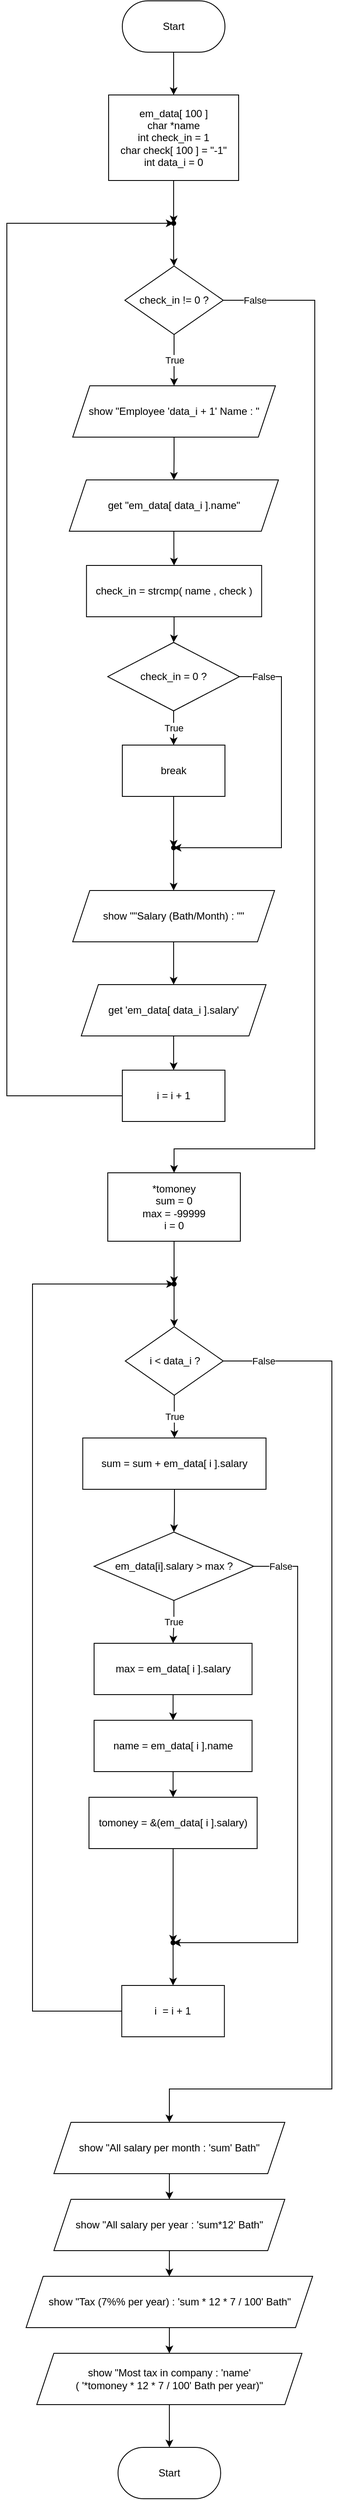 <mxfile version="20.2.3" type="device"><diagram id="T1BLQiW7_v3RXbEhnkTB" name="main"><mxGraphModel dx="702" dy="857" grid="1" gridSize="10" guides="1" tooltips="1" connect="1" arrows="1" fold="1" page="1" pageScale="1" pageWidth="850" pageHeight="1100" math="0" shadow="0"><root><mxCell id="0"/><mxCell id="1" parent="0"/><mxCell id="NczFS8kqhL8M3gYWkAL5-5" style="edgeStyle=orthogonalEdgeStyle;rounded=0;orthogonalLoop=1;jettySize=auto;html=1;entryX=0.5;entryY=0;entryDx=0;entryDy=0;" parent="1" source="NczFS8kqhL8M3gYWkAL5-1" target="NczFS8kqhL8M3gYWkAL5-4" edge="1"><mxGeometry relative="1" as="geometry"/></mxCell><mxCell id="NczFS8kqhL8M3gYWkAL5-1" value="Start" style="rounded=1;whiteSpace=wrap;html=1;arcSize=50;" parent="1" vertex="1"><mxGeometry x="365" y="120" width="120" height="60" as="geometry"/></mxCell><mxCell id="NczFS8kqhL8M3gYWkAL5-9" value="" style="edgeStyle=orthogonalEdgeStyle;rounded=0;orthogonalLoop=1;jettySize=auto;html=1;" parent="1" source="NczFS8kqhL8M3gYWkAL5-4" target="NczFS8kqhL8M3gYWkAL5-8" edge="1"><mxGeometry relative="1" as="geometry"/></mxCell><mxCell id="NczFS8kqhL8M3gYWkAL5-4" value="em_data[ 100 ] &lt;br&gt;char *name &lt;br&gt;int check_in = 1 &lt;br&gt;char check[ 100 ] = &quot;-1&quot;&lt;br&gt;int data_i = 0" style="rounded=0;whiteSpace=wrap;html=1;" parent="1" vertex="1"><mxGeometry x="349" y="230" width="152" height="100" as="geometry"/></mxCell><mxCell id="NczFS8kqhL8M3gYWkAL5-12" value="True" style="edgeStyle=orthogonalEdgeStyle;rounded=0;orthogonalLoop=1;jettySize=auto;html=1;" parent="1" source="NczFS8kqhL8M3gYWkAL5-6" target="NczFS8kqhL8M3gYWkAL5-11" edge="1"><mxGeometry relative="1" as="geometry"/></mxCell><mxCell id="NczFS8kqhL8M3gYWkAL5-36" value="False" style="edgeStyle=orthogonalEdgeStyle;rounded=0;orthogonalLoop=1;jettySize=auto;html=1;entryX=0.5;entryY=0;entryDx=0;entryDy=0;" parent="1" source="NczFS8kqhL8M3gYWkAL5-6" target="NczFS8kqhL8M3gYWkAL5-35" edge="1"><mxGeometry x="-0.943" relative="1" as="geometry"><mxPoint x="560" y="1461.667" as="targetPoint"/><Array as="points"><mxPoint x="590" y="470"/><mxPoint x="590" y="1462"/><mxPoint x="426" y="1462"/></Array><mxPoint as="offset"/></mxGeometry></mxCell><mxCell id="NczFS8kqhL8M3gYWkAL5-6" value="check_in != 0 ?" style="rhombus;whiteSpace=wrap;html=1;" parent="1" vertex="1"><mxGeometry x="368" y="430" width="115" height="80" as="geometry"/></mxCell><mxCell id="NczFS8kqhL8M3gYWkAL5-10" value="" style="edgeStyle=orthogonalEdgeStyle;rounded=0;orthogonalLoop=1;jettySize=auto;html=1;" parent="1" source="NczFS8kqhL8M3gYWkAL5-8" target="NczFS8kqhL8M3gYWkAL5-6" edge="1"><mxGeometry relative="1" as="geometry"/></mxCell><mxCell id="NczFS8kqhL8M3gYWkAL5-8" value="" style="shape=waypoint;sketch=0;size=6;pointerEvents=1;points=[];fillColor=default;resizable=0;rotatable=0;perimeter=centerPerimeter;snapToPoint=1;rounded=0;" parent="1" vertex="1"><mxGeometry x="405" y="360" width="40" height="40" as="geometry"/></mxCell><mxCell id="NczFS8kqhL8M3gYWkAL5-14" value="" style="edgeStyle=orthogonalEdgeStyle;rounded=0;orthogonalLoop=1;jettySize=auto;html=1;" parent="1" source="NczFS8kqhL8M3gYWkAL5-11" target="NczFS8kqhL8M3gYWkAL5-13" edge="1"><mxGeometry relative="1" as="geometry"/></mxCell><mxCell id="NczFS8kqhL8M3gYWkAL5-11" value="show&amp;nbsp;&quot;Employee 'data_i + 1' Name : &quot;" style="shape=parallelogram;perimeter=parallelogramPerimeter;whiteSpace=wrap;html=1;fixedSize=1;" parent="1" vertex="1"><mxGeometry x="307" y="570" width="237" height="60" as="geometry"/></mxCell><mxCell id="NczFS8kqhL8M3gYWkAL5-16" value="" style="edgeStyle=orthogonalEdgeStyle;rounded=0;orthogonalLoop=1;jettySize=auto;html=1;" parent="1" source="NczFS8kqhL8M3gYWkAL5-13" target="NczFS8kqhL8M3gYWkAL5-15" edge="1"><mxGeometry relative="1" as="geometry"/></mxCell><mxCell id="NczFS8kqhL8M3gYWkAL5-13" value="get &quot;em_data[ data_i ].name&quot;" style="shape=parallelogram;perimeter=parallelogramPerimeter;whiteSpace=wrap;html=1;fixedSize=1;" parent="1" vertex="1"><mxGeometry x="303" y="680" width="244.5" height="60" as="geometry"/></mxCell><mxCell id="NczFS8kqhL8M3gYWkAL5-33" value="" style="edgeStyle=orthogonalEdgeStyle;rounded=0;orthogonalLoop=1;jettySize=auto;html=1;" parent="1" source="NczFS8kqhL8M3gYWkAL5-15" target="NczFS8kqhL8M3gYWkAL5-17" edge="1"><mxGeometry relative="1" as="geometry"/></mxCell><mxCell id="NczFS8kqhL8M3gYWkAL5-15" value="check_in = strcmp( name , check )" style="whiteSpace=wrap;html=1;" parent="1" vertex="1"><mxGeometry x="323.12" y="780" width="204.75" height="60" as="geometry"/></mxCell><mxCell id="NczFS8kqhL8M3gYWkAL5-22" value="True" style="edgeStyle=orthogonalEdgeStyle;rounded=0;orthogonalLoop=1;jettySize=auto;html=1;" parent="1" source="NczFS8kqhL8M3gYWkAL5-17" target="NczFS8kqhL8M3gYWkAL5-21" edge="1"><mxGeometry relative="1" as="geometry"/></mxCell><mxCell id="NczFS8kqhL8M3gYWkAL5-25" value="False" style="edgeStyle=orthogonalEdgeStyle;rounded=0;orthogonalLoop=1;jettySize=auto;html=1;" parent="1" source="NczFS8kqhL8M3gYWkAL5-17" target="NczFS8kqhL8M3gYWkAL5-23" edge="1"><mxGeometry x="-0.851" relative="1" as="geometry"><mxPoint x="521" y="1110" as="targetPoint"/><Array as="points"><mxPoint x="551" y="910"/><mxPoint x="551" y="1110"/></Array><mxPoint as="offset"/></mxGeometry></mxCell><mxCell id="NczFS8kqhL8M3gYWkAL5-17" value="check_in = 0 ?" style="rhombus;whiteSpace=wrap;html=1;" parent="1" vertex="1"><mxGeometry x="348" y="870" width="154" height="80" as="geometry"/></mxCell><mxCell id="NczFS8kqhL8M3gYWkAL5-24" value="" style="edgeStyle=orthogonalEdgeStyle;rounded=0;orthogonalLoop=1;jettySize=auto;html=1;" parent="1" source="NczFS8kqhL8M3gYWkAL5-21" target="NczFS8kqhL8M3gYWkAL5-23" edge="1"><mxGeometry relative="1" as="geometry"/></mxCell><mxCell id="NczFS8kqhL8M3gYWkAL5-21" value="break" style="whiteSpace=wrap;html=1;" parent="1" vertex="1"><mxGeometry x="365" y="990" width="120" height="60" as="geometry"/></mxCell><mxCell id="NczFS8kqhL8M3gYWkAL5-27" value="" style="edgeStyle=orthogonalEdgeStyle;rounded=0;orthogonalLoop=1;jettySize=auto;html=1;" parent="1" source="NczFS8kqhL8M3gYWkAL5-23" target="NczFS8kqhL8M3gYWkAL5-26" edge="1"><mxGeometry relative="1" as="geometry"/></mxCell><mxCell id="NczFS8kqhL8M3gYWkAL5-23" value="" style="shape=waypoint;sketch=0;size=6;pointerEvents=1;points=[];fillColor=default;resizable=0;rotatable=0;perimeter=centerPerimeter;snapToPoint=1;" parent="1" vertex="1"><mxGeometry x="405" y="1090" width="40" height="40" as="geometry"/></mxCell><mxCell id="NczFS8kqhL8M3gYWkAL5-29" value="" style="edgeStyle=orthogonalEdgeStyle;rounded=0;orthogonalLoop=1;jettySize=auto;html=1;" parent="1" source="NczFS8kqhL8M3gYWkAL5-26" target="NczFS8kqhL8M3gYWkAL5-28" edge="1"><mxGeometry relative="1" as="geometry"/></mxCell><mxCell id="NczFS8kqhL8M3gYWkAL5-26" value="show &quot;&quot;Salary (Bath/Month) : &quot;&quot;" style="shape=parallelogram;perimeter=parallelogramPerimeter;whiteSpace=wrap;html=1;fixedSize=1;sketch=0;" parent="1" vertex="1"><mxGeometry x="307" y="1160" width="236" height="60" as="geometry"/></mxCell><mxCell id="NczFS8kqhL8M3gYWkAL5-31" value="" style="edgeStyle=orthogonalEdgeStyle;rounded=0;orthogonalLoop=1;jettySize=auto;html=1;" parent="1" source="NczFS8kqhL8M3gYWkAL5-28" target="NczFS8kqhL8M3gYWkAL5-30" edge="1"><mxGeometry relative="1" as="geometry"/></mxCell><mxCell id="NczFS8kqhL8M3gYWkAL5-28" value="get 'em_data[ data_i ].salary'" style="shape=parallelogram;perimeter=parallelogramPerimeter;whiteSpace=wrap;html=1;fixedSize=1;sketch=0;" parent="1" vertex="1"><mxGeometry x="317" y="1270" width="216" height="60" as="geometry"/></mxCell><mxCell id="NczFS8kqhL8M3gYWkAL5-34" style="edgeStyle=orthogonalEdgeStyle;rounded=0;orthogonalLoop=1;jettySize=auto;html=1;exitX=0;exitY=0.5;exitDx=0;exitDy=0;" parent="1" source="NczFS8kqhL8M3gYWkAL5-30" target="NczFS8kqhL8M3gYWkAL5-8" edge="1"><mxGeometry relative="1" as="geometry"><mxPoint x="220" y="380" as="targetPoint"/><Array as="points"><mxPoint x="230" y="1400"/><mxPoint x="230" y="380"/></Array></mxGeometry></mxCell><mxCell id="NczFS8kqhL8M3gYWkAL5-30" value="i = i + 1" style="whiteSpace=wrap;html=1;sketch=0;" parent="1" vertex="1"><mxGeometry x="365" y="1370" width="120" height="60" as="geometry"/></mxCell><mxCell id="NczFS8kqhL8M3gYWkAL5-38" value="" style="edgeStyle=orthogonalEdgeStyle;rounded=0;orthogonalLoop=1;jettySize=auto;html=1;" parent="1" source="NczFS8kqhL8M3gYWkAL5-35" target="NczFS8kqhL8M3gYWkAL5-37" edge="1"><mxGeometry relative="1" as="geometry"/></mxCell><mxCell id="NczFS8kqhL8M3gYWkAL5-35" value="*tomoney &lt;br&gt;sum = 0 &lt;br&gt;max = -99999&lt;br&gt;i = 0" style="rounded=0;whiteSpace=wrap;html=1;" parent="1" vertex="1"><mxGeometry x="348" y="1490" width="155" height="80" as="geometry"/></mxCell><mxCell id="NczFS8kqhL8M3gYWkAL5-40" value="" style="edgeStyle=orthogonalEdgeStyle;rounded=0;orthogonalLoop=1;jettySize=auto;html=1;" parent="1" source="NczFS8kqhL8M3gYWkAL5-37" target="NczFS8kqhL8M3gYWkAL5-39" edge="1"><mxGeometry relative="1" as="geometry"/></mxCell><mxCell id="NczFS8kqhL8M3gYWkAL5-37" value="" style="shape=waypoint;sketch=0;size=6;pointerEvents=1;points=[];fillColor=default;resizable=0;rotatable=0;perimeter=centerPerimeter;snapToPoint=1;rounded=0;" parent="1" vertex="1"><mxGeometry x="405.5" y="1600" width="40" height="40" as="geometry"/></mxCell><mxCell id="NczFS8kqhL8M3gYWkAL5-42" value="True" style="edgeStyle=orthogonalEdgeStyle;rounded=0;orthogonalLoop=1;jettySize=auto;html=1;" parent="1" source="NczFS8kqhL8M3gYWkAL5-39" target="NczFS8kqhL8M3gYWkAL5-41" edge="1"><mxGeometry relative="1" as="geometry"/></mxCell><mxCell id="NczFS8kqhL8M3gYWkAL5-39" value="i &amp;lt; data_i ?" style="rhombus;whiteSpace=wrap;html=1;sketch=0;rounded=0;" parent="1" vertex="1"><mxGeometry x="368.5" y="1670" width="114.5" height="80" as="geometry"/></mxCell><mxCell id="NczFS8kqhL8M3gYWkAL5-44" value="" style="edgeStyle=orthogonalEdgeStyle;rounded=0;orthogonalLoop=1;jettySize=auto;html=1;" parent="1" source="NczFS8kqhL8M3gYWkAL5-41" target="NczFS8kqhL8M3gYWkAL5-43" edge="1"><mxGeometry relative="1" as="geometry"/></mxCell><mxCell id="NczFS8kqhL8M3gYWkAL5-57" value="False" style="edgeStyle=orthogonalEdgeStyle;rounded=0;orthogonalLoop=1;jettySize=auto;html=1;entryX=0.5;entryY=0;entryDx=0;entryDy=0;exitX=1;exitY=0.5;exitDx=0;exitDy=0;" parent="1" source="NczFS8kqhL8M3gYWkAL5-39" target="NczFS8kqhL8M3gYWkAL5-58" edge="1"><mxGeometry x="-0.922" relative="1" as="geometry"><mxPoint x="420" y="2580" as="targetPoint"/><Array as="points"><mxPoint x="610" y="1710"/><mxPoint x="610" y="2561"/><mxPoint x="420" y="2561"/></Array><mxPoint as="offset"/></mxGeometry></mxCell><mxCell id="NczFS8kqhL8M3gYWkAL5-41" value="sum = sum + em_data[ i ].salary" style="whiteSpace=wrap;html=1;sketch=0;rounded=0;" parent="1" vertex="1"><mxGeometry x="318.75" y="1800" width="214.25" height="60" as="geometry"/></mxCell><mxCell id="NczFS8kqhL8M3gYWkAL5-46" value="True" style="edgeStyle=orthogonalEdgeStyle;rounded=0;orthogonalLoop=1;jettySize=auto;html=1;" parent="1" source="NczFS8kqhL8M3gYWkAL5-43" target="NczFS8kqhL8M3gYWkAL5-45" edge="1"><mxGeometry relative="1" as="geometry"/></mxCell><mxCell id="NczFS8kqhL8M3gYWkAL5-53" value="False" style="edgeStyle=orthogonalEdgeStyle;rounded=0;orthogonalLoop=1;jettySize=auto;html=1;entryX=0.404;entryY=0.54;entryDx=0;entryDy=0;entryPerimeter=0;" parent="1" source="NczFS8kqhL8M3gYWkAL5-43" target="NczFS8kqhL8M3gYWkAL5-51" edge="1"><mxGeometry x="-0.901" relative="1" as="geometry"><mxPoint x="560" y="2390" as="targetPoint"/><Array as="points"><mxPoint x="570" y="1950"/><mxPoint x="570" y="2390"/></Array><mxPoint as="offset"/></mxGeometry></mxCell><mxCell id="NczFS8kqhL8M3gYWkAL5-43" value="em_data[i].salary &amp;gt; max ?" style="rhombus;whiteSpace=wrap;html=1;sketch=0;rounded=0;" parent="1" vertex="1"><mxGeometry x="332" y="1910" width="186.63" height="80" as="geometry"/></mxCell><mxCell id="NczFS8kqhL8M3gYWkAL5-49" value="" style="edgeStyle=orthogonalEdgeStyle;rounded=0;orthogonalLoop=1;jettySize=auto;html=1;" parent="1" source="NczFS8kqhL8M3gYWkAL5-45" target="NczFS8kqhL8M3gYWkAL5-47" edge="1"><mxGeometry relative="1" as="geometry"/></mxCell><mxCell id="NczFS8kqhL8M3gYWkAL5-45" value="max = em_data[ i ].salary" style="whiteSpace=wrap;html=1;sketch=0;rounded=0;" parent="1" vertex="1"><mxGeometry x="332" y="2040" width="184.69" height="60" as="geometry"/></mxCell><mxCell id="NczFS8kqhL8M3gYWkAL5-50" value="" style="edgeStyle=orthogonalEdgeStyle;rounded=0;orthogonalLoop=1;jettySize=auto;html=1;" parent="1" source="NczFS8kqhL8M3gYWkAL5-47" target="NczFS8kqhL8M3gYWkAL5-48" edge="1"><mxGeometry relative="1" as="geometry"/></mxCell><mxCell id="NczFS8kqhL8M3gYWkAL5-47" value="name = em_data[ i ].name" style="whiteSpace=wrap;html=1;sketch=0;rounded=0;" parent="1" vertex="1"><mxGeometry x="332" y="2130" width="184.69" height="60" as="geometry"/></mxCell><mxCell id="NczFS8kqhL8M3gYWkAL5-52" value="" style="edgeStyle=orthogonalEdgeStyle;rounded=0;orthogonalLoop=1;jettySize=auto;html=1;" parent="1" source="NczFS8kqhL8M3gYWkAL5-48" target="NczFS8kqhL8M3gYWkAL5-51" edge="1"><mxGeometry relative="1" as="geometry"/></mxCell><mxCell id="NczFS8kqhL8M3gYWkAL5-48" value="tomoney = &amp;amp;(em_data[ i ].salary)" style="whiteSpace=wrap;html=1;sketch=0;rounded=0;" parent="1" vertex="1"><mxGeometry x="326.05" y="2220" width="196.6" height="60" as="geometry"/></mxCell><mxCell id="NczFS8kqhL8M3gYWkAL5-55" value="" style="edgeStyle=orthogonalEdgeStyle;rounded=0;orthogonalLoop=1;jettySize=auto;html=1;" parent="1" source="NczFS8kqhL8M3gYWkAL5-51" target="NczFS8kqhL8M3gYWkAL5-54" edge="1"><mxGeometry relative="1" as="geometry"/></mxCell><mxCell id="NczFS8kqhL8M3gYWkAL5-51" value="" style="shape=waypoint;sketch=0;size=6;pointerEvents=1;points=[];fillColor=default;resizable=0;rotatable=0;perimeter=centerPerimeter;snapToPoint=1;rounded=0;" parent="1" vertex="1"><mxGeometry x="404.35" y="2370" width="40" height="40" as="geometry"/></mxCell><mxCell id="NczFS8kqhL8M3gYWkAL5-56" style="edgeStyle=orthogonalEdgeStyle;rounded=0;orthogonalLoop=1;jettySize=auto;html=1;entryX=0.423;entryY=0.529;entryDx=0;entryDy=0;entryPerimeter=0;" parent="1" source="NczFS8kqhL8M3gYWkAL5-54" target="NczFS8kqhL8M3gYWkAL5-37" edge="1"><mxGeometry relative="1" as="geometry"><mxPoint x="270" y="1620" as="targetPoint"/><Array as="points"><mxPoint x="260" y="2470"/><mxPoint x="260" y="1620"/></Array></mxGeometry></mxCell><mxCell id="NczFS8kqhL8M3gYWkAL5-54" value="i&amp;nbsp; = i + 1" style="whiteSpace=wrap;html=1;sketch=0;rounded=0;" parent="1" vertex="1"><mxGeometry x="364.34" y="2440" width="120" height="60" as="geometry"/></mxCell><mxCell id="NczFS8kqhL8M3gYWkAL5-61" value="" style="edgeStyle=orthogonalEdgeStyle;rounded=0;orthogonalLoop=1;jettySize=auto;html=1;" parent="1" source="NczFS8kqhL8M3gYWkAL5-58" target="NczFS8kqhL8M3gYWkAL5-60" edge="1"><mxGeometry relative="1" as="geometry"/></mxCell><mxCell id="NczFS8kqhL8M3gYWkAL5-58" value="show &quot;All salary per month : 'sum' Bath&quot;" style="shape=parallelogram;perimeter=parallelogramPerimeter;whiteSpace=wrap;html=1;fixedSize=1;" parent="1" vertex="1"><mxGeometry x="285" y="2600" width="270" height="60" as="geometry"/></mxCell><mxCell id="NczFS8kqhL8M3gYWkAL5-63" value="" style="edgeStyle=orthogonalEdgeStyle;rounded=0;orthogonalLoop=1;jettySize=auto;html=1;" parent="1" source="NczFS8kqhL8M3gYWkAL5-60" target="NczFS8kqhL8M3gYWkAL5-62" edge="1"><mxGeometry relative="1" as="geometry"/></mxCell><mxCell id="NczFS8kqhL8M3gYWkAL5-60" value="show &quot;All salary per year : 'sum*12' Bath&quot;" style="shape=parallelogram;perimeter=parallelogramPerimeter;whiteSpace=wrap;html=1;fixedSize=1;" parent="1" vertex="1"><mxGeometry x="285" y="2690" width="270" height="60" as="geometry"/></mxCell><mxCell id="NczFS8kqhL8M3gYWkAL5-65" value="" style="edgeStyle=orthogonalEdgeStyle;rounded=0;orthogonalLoop=1;jettySize=auto;html=1;" parent="1" source="NczFS8kqhL8M3gYWkAL5-62" target="NczFS8kqhL8M3gYWkAL5-64" edge="1"><mxGeometry relative="1" as="geometry"/></mxCell><mxCell id="NczFS8kqhL8M3gYWkAL5-62" value="show &quot;Tax (7%% per year) : 'sum * 12 * 7 / 100' Bath&quot;" style="shape=parallelogram;perimeter=parallelogramPerimeter;whiteSpace=wrap;html=1;fixedSize=1;" parent="1" vertex="1"><mxGeometry x="252.5" y="2780" width="335" height="60" as="geometry"/></mxCell><mxCell id="NczFS8kqhL8M3gYWkAL5-67" value="" style="edgeStyle=orthogonalEdgeStyle;rounded=0;orthogonalLoop=1;jettySize=auto;html=1;" parent="1" source="NczFS8kqhL8M3gYWkAL5-64" target="NczFS8kqhL8M3gYWkAL5-66" edge="1"><mxGeometry relative="1" as="geometry"/></mxCell><mxCell id="NczFS8kqhL8M3gYWkAL5-64" value="show &quot;Most tax in company : 'name' &lt;br&gt;( '*tomoney * 12 * 7 / 100' Bath per year)&quot;" style="shape=parallelogram;perimeter=parallelogramPerimeter;whiteSpace=wrap;html=1;fixedSize=1;" parent="1" vertex="1"><mxGeometry x="265" y="2870" width="310" height="60" as="geometry"/></mxCell><mxCell id="NczFS8kqhL8M3gYWkAL5-66" value="Start" style="rounded=1;whiteSpace=wrap;html=1;arcSize=50;" parent="1" vertex="1"><mxGeometry x="360" y="2980" width="120" height="60" as="geometry"/></mxCell></root></mxGraphModel></diagram></mxfile>